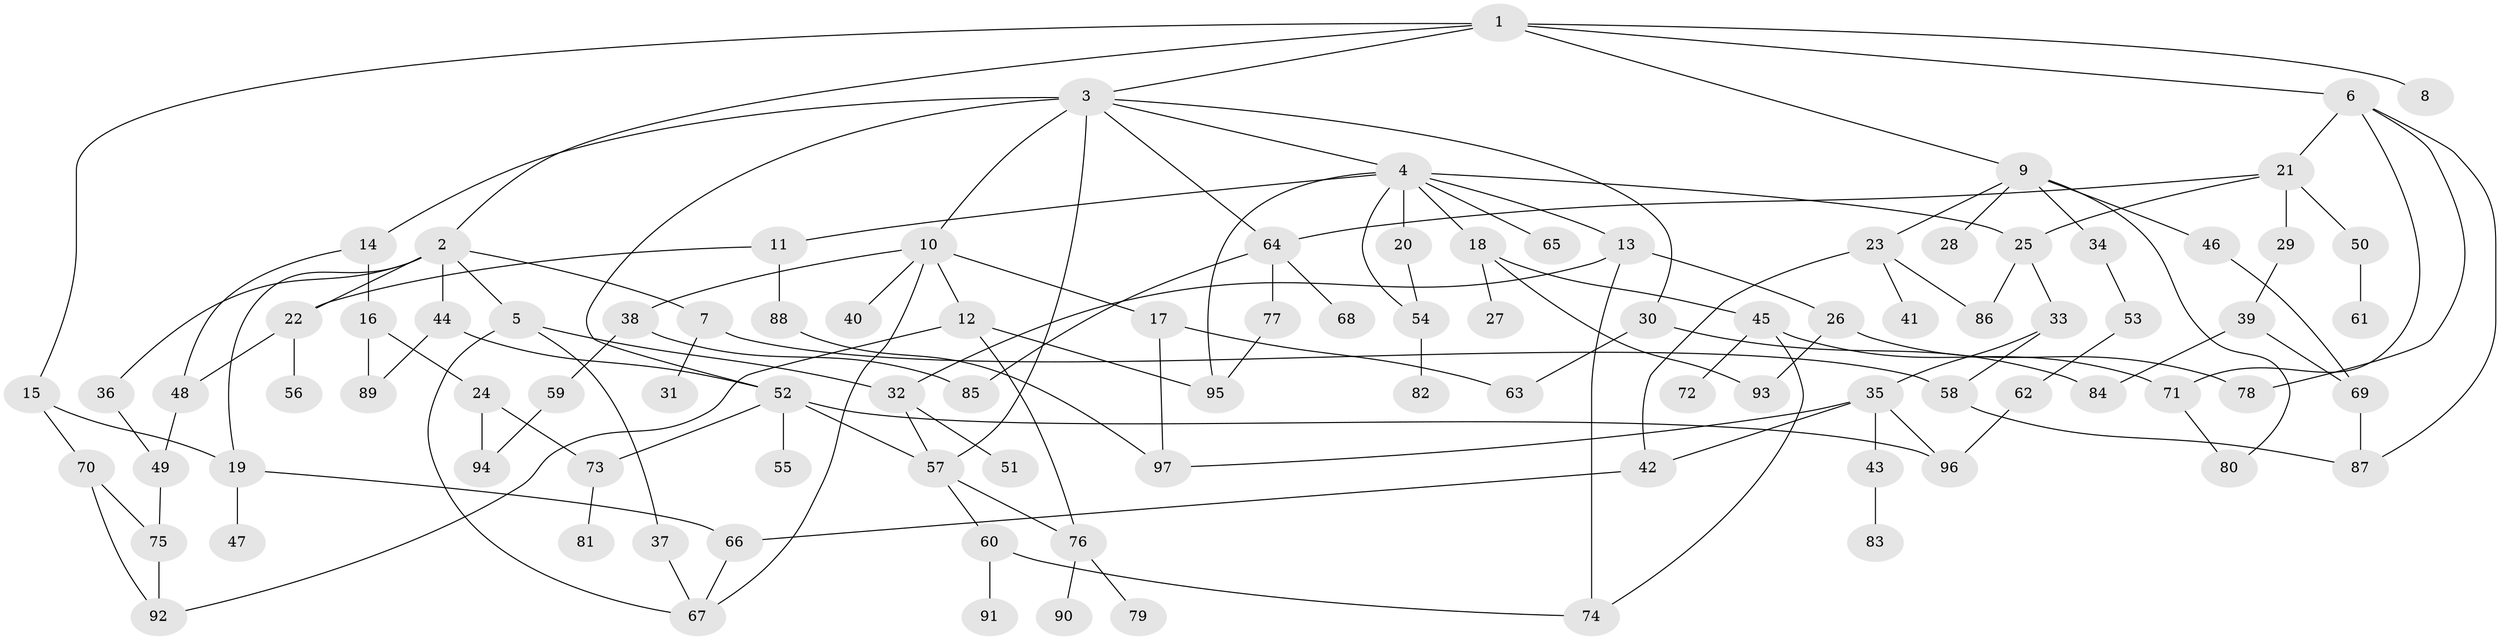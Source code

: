 // coarse degree distribution, {6: 0.08196721311475409, 8: 0.03278688524590164, 11: 0.01639344262295082, 10: 0.01639344262295082, 2: 0.14754098360655737, 1: 0.2459016393442623, 3: 0.29508196721311475, 4: 0.09836065573770492, 7: 0.01639344262295082, 5: 0.04918032786885246}
// Generated by graph-tools (version 1.1) at 2025/23/03/03/25 07:23:30]
// undirected, 97 vertices, 139 edges
graph export_dot {
graph [start="1"]
  node [color=gray90,style=filled];
  1;
  2;
  3;
  4;
  5;
  6;
  7;
  8;
  9;
  10;
  11;
  12;
  13;
  14;
  15;
  16;
  17;
  18;
  19;
  20;
  21;
  22;
  23;
  24;
  25;
  26;
  27;
  28;
  29;
  30;
  31;
  32;
  33;
  34;
  35;
  36;
  37;
  38;
  39;
  40;
  41;
  42;
  43;
  44;
  45;
  46;
  47;
  48;
  49;
  50;
  51;
  52;
  53;
  54;
  55;
  56;
  57;
  58;
  59;
  60;
  61;
  62;
  63;
  64;
  65;
  66;
  67;
  68;
  69;
  70;
  71;
  72;
  73;
  74;
  75;
  76;
  77;
  78;
  79;
  80;
  81;
  82;
  83;
  84;
  85;
  86;
  87;
  88;
  89;
  90;
  91;
  92;
  93;
  94;
  95;
  96;
  97;
  1 -- 2;
  1 -- 3;
  1 -- 6;
  1 -- 8;
  1 -- 9;
  1 -- 15;
  2 -- 5;
  2 -- 7;
  2 -- 19;
  2 -- 22;
  2 -- 36;
  2 -- 44;
  3 -- 4;
  3 -- 10;
  3 -- 14;
  3 -- 30;
  3 -- 52;
  3 -- 64;
  3 -- 57;
  4 -- 11;
  4 -- 13;
  4 -- 18;
  4 -- 20;
  4 -- 25;
  4 -- 65;
  4 -- 54;
  4 -- 95;
  5 -- 37;
  5 -- 32;
  5 -- 67;
  6 -- 21;
  6 -- 87;
  6 -- 78;
  6 -- 71;
  7 -- 31;
  7 -- 58;
  9 -- 23;
  9 -- 28;
  9 -- 34;
  9 -- 46;
  9 -- 80;
  10 -- 12;
  10 -- 17;
  10 -- 38;
  10 -- 40;
  10 -- 67;
  11 -- 88;
  11 -- 22;
  12 -- 92;
  12 -- 76;
  12 -- 95;
  13 -- 26;
  13 -- 32;
  13 -- 74;
  14 -- 16;
  14 -- 48;
  15 -- 70;
  15 -- 19;
  16 -- 24;
  16 -- 89;
  17 -- 63;
  17 -- 97;
  18 -- 27;
  18 -- 45;
  18 -- 93;
  19 -- 47;
  19 -- 66;
  20 -- 54;
  21 -- 29;
  21 -- 50;
  21 -- 25;
  21 -- 64;
  22 -- 48;
  22 -- 56;
  23 -- 41;
  23 -- 86;
  23 -- 42;
  24 -- 94;
  24 -- 73;
  25 -- 33;
  25 -- 86;
  26 -- 78;
  26 -- 93;
  29 -- 39;
  30 -- 84;
  30 -- 63;
  32 -- 51;
  32 -- 57;
  33 -- 35;
  33 -- 58;
  34 -- 53;
  35 -- 42;
  35 -- 43;
  35 -- 97;
  35 -- 96;
  36 -- 49;
  37 -- 67;
  38 -- 59;
  38 -- 85;
  39 -- 69;
  39 -- 84;
  42 -- 66;
  43 -- 83;
  44 -- 89;
  44 -- 52;
  45 -- 71;
  45 -- 72;
  45 -- 74;
  46 -- 69;
  48 -- 49;
  49 -- 75;
  50 -- 61;
  52 -- 55;
  52 -- 73;
  52 -- 96;
  52 -- 57;
  53 -- 62;
  54 -- 82;
  57 -- 60;
  57 -- 76;
  58 -- 87;
  59 -- 94;
  60 -- 91;
  60 -- 74;
  62 -- 96;
  64 -- 68;
  64 -- 77;
  64 -- 85;
  66 -- 67;
  69 -- 87;
  70 -- 75;
  70 -- 92;
  71 -- 80;
  73 -- 81;
  75 -- 92;
  76 -- 79;
  76 -- 90;
  77 -- 95;
  88 -- 97;
}
